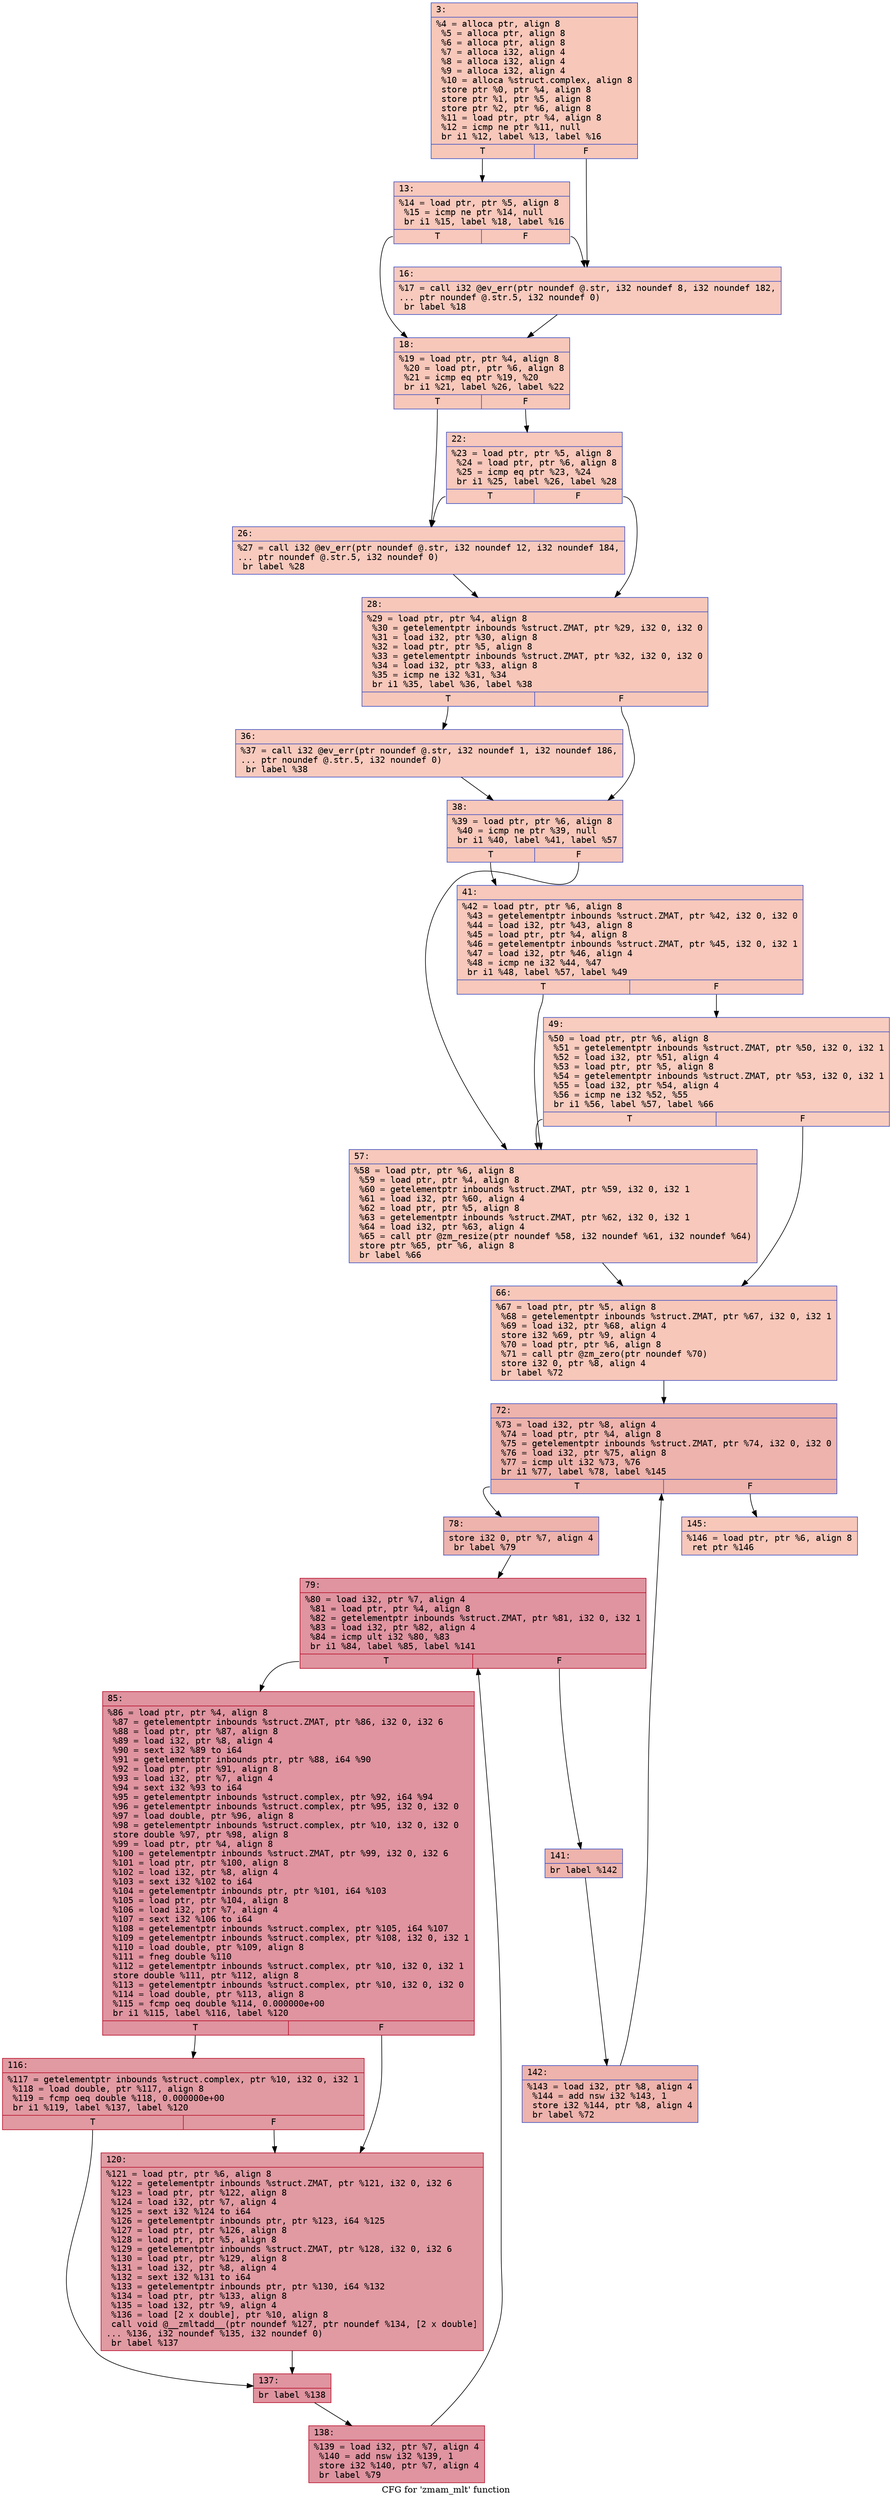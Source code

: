 digraph "CFG for 'zmam_mlt' function" {
	label="CFG for 'zmam_mlt' function";

	Node0x6000006bb7a0 [shape=record,color="#3d50c3ff", style=filled, fillcolor="#ec7f6370" fontname="Courier",label="{3:\l|  %4 = alloca ptr, align 8\l  %5 = alloca ptr, align 8\l  %6 = alloca ptr, align 8\l  %7 = alloca i32, align 4\l  %8 = alloca i32, align 4\l  %9 = alloca i32, align 4\l  %10 = alloca %struct.complex, align 8\l  store ptr %0, ptr %4, align 8\l  store ptr %1, ptr %5, align 8\l  store ptr %2, ptr %6, align 8\l  %11 = load ptr, ptr %4, align 8\l  %12 = icmp ne ptr %11, null\l  br i1 %12, label %13, label %16\l|{<s0>T|<s1>F}}"];
	Node0x6000006bb7a0:s0 -> Node0x6000006bb7f0[tooltip="3 -> 13\nProbability 62.50%" ];
	Node0x6000006bb7a0:s1 -> Node0x6000006bb840[tooltip="3 -> 16\nProbability 37.50%" ];
	Node0x6000006bb7f0 [shape=record,color="#3d50c3ff", style=filled, fillcolor="#ed836670" fontname="Courier",label="{13:\l|  %14 = load ptr, ptr %5, align 8\l  %15 = icmp ne ptr %14, null\l  br i1 %15, label %18, label %16\l|{<s0>T|<s1>F}}"];
	Node0x6000006bb7f0:s0 -> Node0x6000006bb890[tooltip="13 -> 18\nProbability 62.50%" ];
	Node0x6000006bb7f0:s1 -> Node0x6000006bb840[tooltip="13 -> 16\nProbability 37.50%" ];
	Node0x6000006bb840 [shape=record,color="#3d50c3ff", style=filled, fillcolor="#ef886b70" fontname="Courier",label="{16:\l|  %17 = call i32 @ev_err(ptr noundef @.str, i32 noundef 8, i32 noundef 182,\l... ptr noundef @.str.5, i32 noundef 0)\l  br label %18\l}"];
	Node0x6000006bb840 -> Node0x6000006bb890[tooltip="16 -> 18\nProbability 100.00%" ];
	Node0x6000006bb890 [shape=record,color="#3d50c3ff", style=filled, fillcolor="#ec7f6370" fontname="Courier",label="{18:\l|  %19 = load ptr, ptr %4, align 8\l  %20 = load ptr, ptr %6, align 8\l  %21 = icmp eq ptr %19, %20\l  br i1 %21, label %26, label %22\l|{<s0>T|<s1>F}}"];
	Node0x6000006bb890:s0 -> Node0x6000006bb930[tooltip="18 -> 26\nProbability 37.50%" ];
	Node0x6000006bb890:s1 -> Node0x6000006bb8e0[tooltip="18 -> 22\nProbability 62.50%" ];
	Node0x6000006bb8e0 [shape=record,color="#3d50c3ff", style=filled, fillcolor="#ed836670" fontname="Courier",label="{22:\l|  %23 = load ptr, ptr %5, align 8\l  %24 = load ptr, ptr %6, align 8\l  %25 = icmp eq ptr %23, %24\l  br i1 %25, label %26, label %28\l|{<s0>T|<s1>F}}"];
	Node0x6000006bb8e0:s0 -> Node0x6000006bb930[tooltip="22 -> 26\nProbability 37.50%" ];
	Node0x6000006bb8e0:s1 -> Node0x6000006bb980[tooltip="22 -> 28\nProbability 62.50%" ];
	Node0x6000006bb930 [shape=record,color="#3d50c3ff", style=filled, fillcolor="#ef886b70" fontname="Courier",label="{26:\l|  %27 = call i32 @ev_err(ptr noundef @.str, i32 noundef 12, i32 noundef 184,\l... ptr noundef @.str.5, i32 noundef 0)\l  br label %28\l}"];
	Node0x6000006bb930 -> Node0x6000006bb980[tooltip="26 -> 28\nProbability 100.00%" ];
	Node0x6000006bb980 [shape=record,color="#3d50c3ff", style=filled, fillcolor="#ec7f6370" fontname="Courier",label="{28:\l|  %29 = load ptr, ptr %4, align 8\l  %30 = getelementptr inbounds %struct.ZMAT, ptr %29, i32 0, i32 0\l  %31 = load i32, ptr %30, align 8\l  %32 = load ptr, ptr %5, align 8\l  %33 = getelementptr inbounds %struct.ZMAT, ptr %32, i32 0, i32 0\l  %34 = load i32, ptr %33, align 8\l  %35 = icmp ne i32 %31, %34\l  br i1 %35, label %36, label %38\l|{<s0>T|<s1>F}}"];
	Node0x6000006bb980:s0 -> Node0x6000006bb9d0[tooltip="28 -> 36\nProbability 50.00%" ];
	Node0x6000006bb980:s1 -> Node0x6000006bba20[tooltip="28 -> 38\nProbability 50.00%" ];
	Node0x6000006bb9d0 [shape=record,color="#3d50c3ff", style=filled, fillcolor="#ef886b70" fontname="Courier",label="{36:\l|  %37 = call i32 @ev_err(ptr noundef @.str, i32 noundef 1, i32 noundef 186,\l... ptr noundef @.str.5, i32 noundef 0)\l  br label %38\l}"];
	Node0x6000006bb9d0 -> Node0x6000006bba20[tooltip="36 -> 38\nProbability 100.00%" ];
	Node0x6000006bba20 [shape=record,color="#3d50c3ff", style=filled, fillcolor="#ec7f6370" fontname="Courier",label="{38:\l|  %39 = load ptr, ptr %6, align 8\l  %40 = icmp ne ptr %39, null\l  br i1 %40, label %41, label %57\l|{<s0>T|<s1>F}}"];
	Node0x6000006bba20:s0 -> Node0x6000006bba70[tooltip="38 -> 41\nProbability 62.50%" ];
	Node0x6000006bba20:s1 -> Node0x6000006bbb10[tooltip="38 -> 57\nProbability 37.50%" ];
	Node0x6000006bba70 [shape=record,color="#3d50c3ff", style=filled, fillcolor="#ed836670" fontname="Courier",label="{41:\l|  %42 = load ptr, ptr %6, align 8\l  %43 = getelementptr inbounds %struct.ZMAT, ptr %42, i32 0, i32 0\l  %44 = load i32, ptr %43, align 8\l  %45 = load ptr, ptr %4, align 8\l  %46 = getelementptr inbounds %struct.ZMAT, ptr %45, i32 0, i32 1\l  %47 = load i32, ptr %46, align 4\l  %48 = icmp ne i32 %44, %47\l  br i1 %48, label %57, label %49\l|{<s0>T|<s1>F}}"];
	Node0x6000006bba70:s0 -> Node0x6000006bbb10[tooltip="41 -> 57\nProbability 50.00%" ];
	Node0x6000006bba70:s1 -> Node0x6000006bbac0[tooltip="41 -> 49\nProbability 50.00%" ];
	Node0x6000006bbac0 [shape=record,color="#3d50c3ff", style=filled, fillcolor="#f08b6e70" fontname="Courier",label="{49:\l|  %50 = load ptr, ptr %6, align 8\l  %51 = getelementptr inbounds %struct.ZMAT, ptr %50, i32 0, i32 1\l  %52 = load i32, ptr %51, align 4\l  %53 = load ptr, ptr %5, align 8\l  %54 = getelementptr inbounds %struct.ZMAT, ptr %53, i32 0, i32 1\l  %55 = load i32, ptr %54, align 4\l  %56 = icmp ne i32 %52, %55\l  br i1 %56, label %57, label %66\l|{<s0>T|<s1>F}}"];
	Node0x6000006bbac0:s0 -> Node0x6000006bbb10[tooltip="49 -> 57\nProbability 50.00%" ];
	Node0x6000006bbac0:s1 -> Node0x6000006bbb60[tooltip="49 -> 66\nProbability 50.00%" ];
	Node0x6000006bbb10 [shape=record,color="#3d50c3ff", style=filled, fillcolor="#ed836670" fontname="Courier",label="{57:\l|  %58 = load ptr, ptr %6, align 8\l  %59 = load ptr, ptr %4, align 8\l  %60 = getelementptr inbounds %struct.ZMAT, ptr %59, i32 0, i32 1\l  %61 = load i32, ptr %60, align 4\l  %62 = load ptr, ptr %5, align 8\l  %63 = getelementptr inbounds %struct.ZMAT, ptr %62, i32 0, i32 1\l  %64 = load i32, ptr %63, align 4\l  %65 = call ptr @zm_resize(ptr noundef %58, i32 noundef %61, i32 noundef %64)\l  store ptr %65, ptr %6, align 8\l  br label %66\l}"];
	Node0x6000006bbb10 -> Node0x6000006bbb60[tooltip="57 -> 66\nProbability 100.00%" ];
	Node0x6000006bbb60 [shape=record,color="#3d50c3ff", style=filled, fillcolor="#ec7f6370" fontname="Courier",label="{66:\l|  %67 = load ptr, ptr %5, align 8\l  %68 = getelementptr inbounds %struct.ZMAT, ptr %67, i32 0, i32 1\l  %69 = load i32, ptr %68, align 4\l  store i32 %69, ptr %9, align 4\l  %70 = load ptr, ptr %6, align 8\l  %71 = call ptr @zm_zero(ptr noundef %70)\l  store i32 0, ptr %8, align 4\l  br label %72\l}"];
	Node0x6000006bbb60 -> Node0x6000006bbbb0[tooltip="66 -> 72\nProbability 100.00%" ];
	Node0x6000006bbbb0 [shape=record,color="#3d50c3ff", style=filled, fillcolor="#d6524470" fontname="Courier",label="{72:\l|  %73 = load i32, ptr %8, align 4\l  %74 = load ptr, ptr %4, align 8\l  %75 = getelementptr inbounds %struct.ZMAT, ptr %74, i32 0, i32 0\l  %76 = load i32, ptr %75, align 8\l  %77 = icmp ult i32 %73, %76\l  br i1 %77, label %78, label %145\l|{<s0>T|<s1>F}}"];
	Node0x6000006bbbb0:s0 -> Node0x6000006bbc00[tooltip="72 -> 78\nProbability 96.88%" ];
	Node0x6000006bbbb0:s1 -> Node0x6000006bbed0[tooltip="72 -> 145\nProbability 3.12%" ];
	Node0x6000006bbc00 [shape=record,color="#3d50c3ff", style=filled, fillcolor="#d6524470" fontname="Courier",label="{78:\l|  store i32 0, ptr %7, align 4\l  br label %79\l}"];
	Node0x6000006bbc00 -> Node0x6000006bbc50[tooltip="78 -> 79\nProbability 100.00%" ];
	Node0x6000006bbc50 [shape=record,color="#b70d28ff", style=filled, fillcolor="#b70d2870" fontname="Courier",label="{79:\l|  %80 = load i32, ptr %7, align 4\l  %81 = load ptr, ptr %4, align 8\l  %82 = getelementptr inbounds %struct.ZMAT, ptr %81, i32 0, i32 1\l  %83 = load i32, ptr %82, align 4\l  %84 = icmp ult i32 %80, %83\l  br i1 %84, label %85, label %141\l|{<s0>T|<s1>F}}"];
	Node0x6000006bbc50:s0 -> Node0x6000006bbca0[tooltip="79 -> 85\nProbability 96.88%" ];
	Node0x6000006bbc50:s1 -> Node0x6000006bbe30[tooltip="79 -> 141\nProbability 3.12%" ];
	Node0x6000006bbca0 [shape=record,color="#b70d28ff", style=filled, fillcolor="#b70d2870" fontname="Courier",label="{85:\l|  %86 = load ptr, ptr %4, align 8\l  %87 = getelementptr inbounds %struct.ZMAT, ptr %86, i32 0, i32 6\l  %88 = load ptr, ptr %87, align 8\l  %89 = load i32, ptr %8, align 4\l  %90 = sext i32 %89 to i64\l  %91 = getelementptr inbounds ptr, ptr %88, i64 %90\l  %92 = load ptr, ptr %91, align 8\l  %93 = load i32, ptr %7, align 4\l  %94 = sext i32 %93 to i64\l  %95 = getelementptr inbounds %struct.complex, ptr %92, i64 %94\l  %96 = getelementptr inbounds %struct.complex, ptr %95, i32 0, i32 0\l  %97 = load double, ptr %96, align 8\l  %98 = getelementptr inbounds %struct.complex, ptr %10, i32 0, i32 0\l  store double %97, ptr %98, align 8\l  %99 = load ptr, ptr %4, align 8\l  %100 = getelementptr inbounds %struct.ZMAT, ptr %99, i32 0, i32 6\l  %101 = load ptr, ptr %100, align 8\l  %102 = load i32, ptr %8, align 4\l  %103 = sext i32 %102 to i64\l  %104 = getelementptr inbounds ptr, ptr %101, i64 %103\l  %105 = load ptr, ptr %104, align 8\l  %106 = load i32, ptr %7, align 4\l  %107 = sext i32 %106 to i64\l  %108 = getelementptr inbounds %struct.complex, ptr %105, i64 %107\l  %109 = getelementptr inbounds %struct.complex, ptr %108, i32 0, i32 1\l  %110 = load double, ptr %109, align 8\l  %111 = fneg double %110\l  %112 = getelementptr inbounds %struct.complex, ptr %10, i32 0, i32 1\l  store double %111, ptr %112, align 8\l  %113 = getelementptr inbounds %struct.complex, ptr %10, i32 0, i32 0\l  %114 = load double, ptr %113, align 8\l  %115 = fcmp oeq double %114, 0.000000e+00\l  br i1 %115, label %116, label %120\l|{<s0>T|<s1>F}}"];
	Node0x6000006bbca0:s0 -> Node0x6000006bbcf0[tooltip="85 -> 116\nProbability 62.50%" ];
	Node0x6000006bbca0:s1 -> Node0x6000006bbd40[tooltip="85 -> 120\nProbability 37.50%" ];
	Node0x6000006bbcf0 [shape=record,color="#b70d28ff", style=filled, fillcolor="#bb1b2c70" fontname="Courier",label="{116:\l|  %117 = getelementptr inbounds %struct.complex, ptr %10, i32 0, i32 1\l  %118 = load double, ptr %117, align 8\l  %119 = fcmp oeq double %118, 0.000000e+00\l  br i1 %119, label %137, label %120\l|{<s0>T|<s1>F}}"];
	Node0x6000006bbcf0:s0 -> Node0x6000006bbd90[tooltip="116 -> 137\nProbability 62.50%" ];
	Node0x6000006bbcf0:s1 -> Node0x6000006bbd40[tooltip="116 -> 120\nProbability 37.50%" ];
	Node0x6000006bbd40 [shape=record,color="#b70d28ff", style=filled, fillcolor="#bb1b2c70" fontname="Courier",label="{120:\l|  %121 = load ptr, ptr %6, align 8\l  %122 = getelementptr inbounds %struct.ZMAT, ptr %121, i32 0, i32 6\l  %123 = load ptr, ptr %122, align 8\l  %124 = load i32, ptr %7, align 4\l  %125 = sext i32 %124 to i64\l  %126 = getelementptr inbounds ptr, ptr %123, i64 %125\l  %127 = load ptr, ptr %126, align 8\l  %128 = load ptr, ptr %5, align 8\l  %129 = getelementptr inbounds %struct.ZMAT, ptr %128, i32 0, i32 6\l  %130 = load ptr, ptr %129, align 8\l  %131 = load i32, ptr %8, align 4\l  %132 = sext i32 %131 to i64\l  %133 = getelementptr inbounds ptr, ptr %130, i64 %132\l  %134 = load ptr, ptr %133, align 8\l  %135 = load i32, ptr %9, align 4\l  %136 = load [2 x double], ptr %10, align 8\l  call void @__zmltadd__(ptr noundef %127, ptr noundef %134, [2 x double]\l... %136, i32 noundef %135, i32 noundef 0)\l  br label %137\l}"];
	Node0x6000006bbd40 -> Node0x6000006bbd90[tooltip="120 -> 137\nProbability 100.00%" ];
	Node0x6000006bbd90 [shape=record,color="#b70d28ff", style=filled, fillcolor="#b70d2870" fontname="Courier",label="{137:\l|  br label %138\l}"];
	Node0x6000006bbd90 -> Node0x6000006bbde0[tooltip="137 -> 138\nProbability 100.00%" ];
	Node0x6000006bbde0 [shape=record,color="#b70d28ff", style=filled, fillcolor="#b70d2870" fontname="Courier",label="{138:\l|  %139 = load i32, ptr %7, align 4\l  %140 = add nsw i32 %139, 1\l  store i32 %140, ptr %7, align 4\l  br label %79\l}"];
	Node0x6000006bbde0 -> Node0x6000006bbc50[tooltip="138 -> 79\nProbability 100.00%" ];
	Node0x6000006bbe30 [shape=record,color="#3d50c3ff", style=filled, fillcolor="#d6524470" fontname="Courier",label="{141:\l|  br label %142\l}"];
	Node0x6000006bbe30 -> Node0x6000006bbe80[tooltip="141 -> 142\nProbability 100.00%" ];
	Node0x6000006bbe80 [shape=record,color="#3d50c3ff", style=filled, fillcolor="#d6524470" fontname="Courier",label="{142:\l|  %143 = load i32, ptr %8, align 4\l  %144 = add nsw i32 %143, 1\l  store i32 %144, ptr %8, align 4\l  br label %72\l}"];
	Node0x6000006bbe80 -> Node0x6000006bbbb0[tooltip="142 -> 72\nProbability 100.00%" ];
	Node0x6000006bbed0 [shape=record,color="#3d50c3ff", style=filled, fillcolor="#ec7f6370" fontname="Courier",label="{145:\l|  %146 = load ptr, ptr %6, align 8\l  ret ptr %146\l}"];
}
